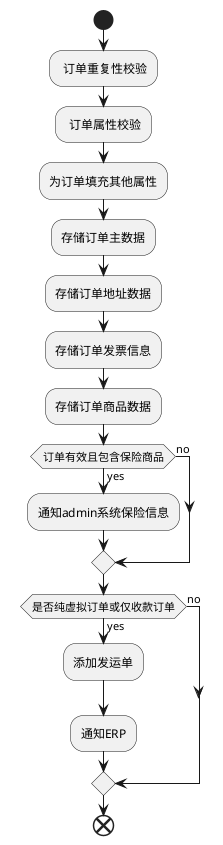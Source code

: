 @startuml
'国内流程
start
: 订单重复性校验;
: 订单属性校验;
:为订单填充其他属性;
:存储订单主数据;
:存储订单地址数据;
:存储订单发票信息;
:存储订单商品数据;
if (订单有效且包含保险商品) then (yes)
  :通知admin系统保险信息;
else (no)
endif
if (是否纯虚拟订单或仅收款订单) then (yes)
    :添加发运单;
    :通知ERP;
else (no)
endif
end
@enduml